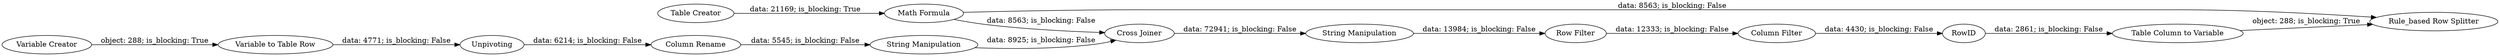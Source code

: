 digraph {
	"-2580046376884825906_304" [label=Unpivoting]
	"-2580046376884825906_294" [label="Column Filter"]
	"-2580046376884825906_286" [label="String Manipulation"]
	"-2580046376884825906_305" [label="Column Rename"]
	"-2580046376884825906_290" [label="Cross Joiner"]
	"-2580046376884825906_303" [label="Variable to Table Row"]
	"-2580046376884825906_131" [label="Math Formula"]
	"-2580046376884825906_141" [label="Variable Creator"]
	"-2580046376884825906_291" [label="String Manipulation"]
	"-2580046376884825906_293" [label="Row Filter"]
	"-2580046376884825906_154" [label="Table Creator"]
	"-2580046376884825906_295" [label=RowID]
	"-2580046376884825906_296" [label="Table Column to Variable"]
	"-2580046376884825906_298" [label="Rule_based Row Splitter"]
	"-2580046376884825906_131" -> "-2580046376884825906_290" [label="data: 8563; is_blocking: False"]
	"-2580046376884825906_290" -> "-2580046376884825906_286" [label="data: 72941; is_blocking: False"]
	"-2580046376884825906_291" -> "-2580046376884825906_290" [label="data: 8925; is_blocking: False"]
	"-2580046376884825906_294" -> "-2580046376884825906_295" [label="data: 4430; is_blocking: False"]
	"-2580046376884825906_141" -> "-2580046376884825906_303" [label="object: 288; is_blocking: True"]
	"-2580046376884825906_303" -> "-2580046376884825906_304" [label="data: 4771; is_blocking: False"]
	"-2580046376884825906_154" -> "-2580046376884825906_131" [label="data: 21169; is_blocking: True"]
	"-2580046376884825906_286" -> "-2580046376884825906_293" [label="data: 13984; is_blocking: False"]
	"-2580046376884825906_295" -> "-2580046376884825906_296" [label="data: 2861; is_blocking: False"]
	"-2580046376884825906_304" -> "-2580046376884825906_305" [label="data: 6214; is_blocking: False"]
	"-2580046376884825906_305" -> "-2580046376884825906_291" [label="data: 5545; is_blocking: False"]
	"-2580046376884825906_131" -> "-2580046376884825906_298" [label="data: 8563; is_blocking: False"]
	"-2580046376884825906_296" -> "-2580046376884825906_298" [label="object: 288; is_blocking: True"]
	"-2580046376884825906_293" -> "-2580046376884825906_294" [label="data: 12333; is_blocking: False"]
	rankdir=LR
}
